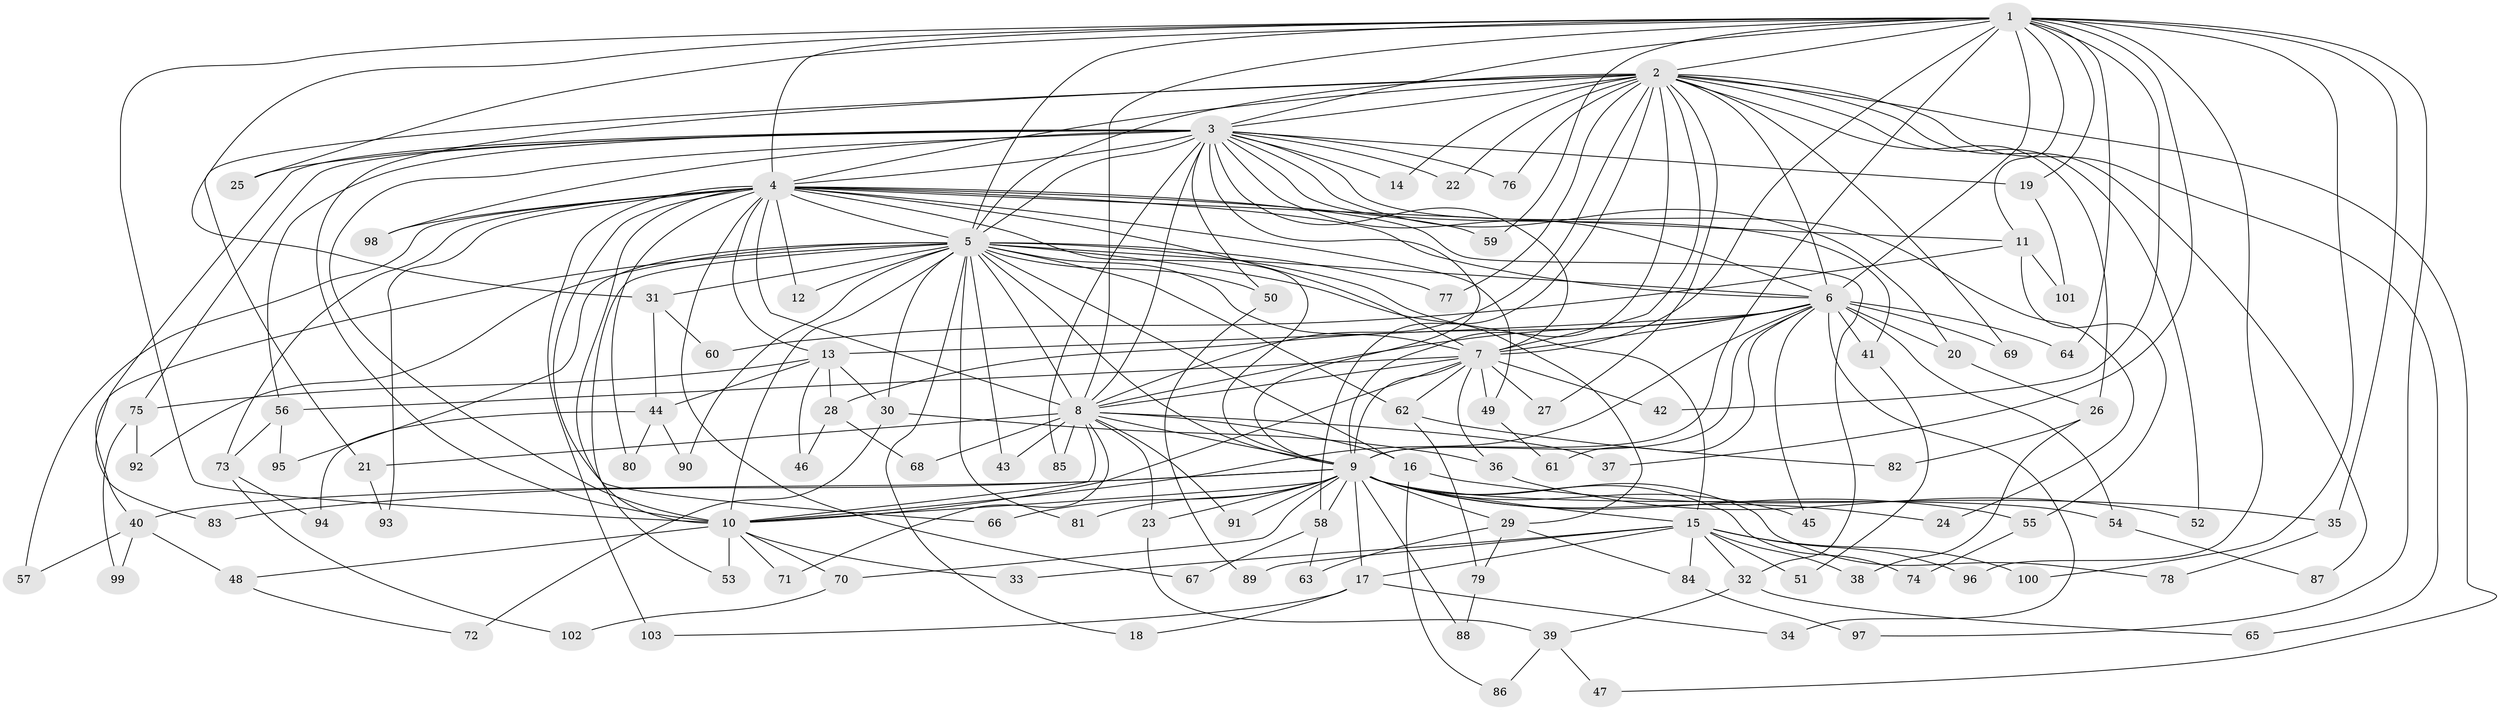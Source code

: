 // Generated by graph-tools (version 1.1) at 2025/45/03/09/25 04:45:03]
// undirected, 103 vertices, 231 edges
graph export_dot {
graph [start="1"]
  node [color=gray90,style=filled];
  1;
  2;
  3;
  4;
  5;
  6;
  7;
  8;
  9;
  10;
  11;
  12;
  13;
  14;
  15;
  16;
  17;
  18;
  19;
  20;
  21;
  22;
  23;
  24;
  25;
  26;
  27;
  28;
  29;
  30;
  31;
  32;
  33;
  34;
  35;
  36;
  37;
  38;
  39;
  40;
  41;
  42;
  43;
  44;
  45;
  46;
  47;
  48;
  49;
  50;
  51;
  52;
  53;
  54;
  55;
  56;
  57;
  58;
  59;
  60;
  61;
  62;
  63;
  64;
  65;
  66;
  67;
  68;
  69;
  70;
  71;
  72;
  73;
  74;
  75;
  76;
  77;
  78;
  79;
  80;
  81;
  82;
  83;
  84;
  85;
  86;
  87;
  88;
  89;
  90;
  91;
  92;
  93;
  94;
  95;
  96;
  97;
  98;
  99;
  100;
  101;
  102;
  103;
  1 -- 2;
  1 -- 3;
  1 -- 4;
  1 -- 5;
  1 -- 6;
  1 -- 7;
  1 -- 8;
  1 -- 9;
  1 -- 10;
  1 -- 11;
  1 -- 19;
  1 -- 25;
  1 -- 31;
  1 -- 35;
  1 -- 37;
  1 -- 42;
  1 -- 59;
  1 -- 64;
  1 -- 96;
  1 -- 97;
  1 -- 100;
  2 -- 3;
  2 -- 4;
  2 -- 5;
  2 -- 6;
  2 -- 7;
  2 -- 8;
  2 -- 9;
  2 -- 10;
  2 -- 14;
  2 -- 21;
  2 -- 22;
  2 -- 26;
  2 -- 27;
  2 -- 47;
  2 -- 52;
  2 -- 58;
  2 -- 65;
  2 -- 69;
  2 -- 76;
  2 -- 77;
  2 -- 87;
  3 -- 4;
  3 -- 5;
  3 -- 6;
  3 -- 7;
  3 -- 8;
  3 -- 9;
  3 -- 10;
  3 -- 14;
  3 -- 19;
  3 -- 20;
  3 -- 22;
  3 -- 24;
  3 -- 25;
  3 -- 41;
  3 -- 50;
  3 -- 56;
  3 -- 75;
  3 -- 76;
  3 -- 83;
  3 -- 85;
  3 -- 98;
  4 -- 5;
  4 -- 6;
  4 -- 7;
  4 -- 8;
  4 -- 9;
  4 -- 10;
  4 -- 11;
  4 -- 12;
  4 -- 13;
  4 -- 32;
  4 -- 49;
  4 -- 57;
  4 -- 59;
  4 -- 66;
  4 -- 67;
  4 -- 73;
  4 -- 80;
  4 -- 93;
  4 -- 98;
  4 -- 103;
  5 -- 6;
  5 -- 7;
  5 -- 8;
  5 -- 9;
  5 -- 10;
  5 -- 12;
  5 -- 15;
  5 -- 16;
  5 -- 18;
  5 -- 29;
  5 -- 30;
  5 -- 31;
  5 -- 40;
  5 -- 43;
  5 -- 50;
  5 -- 53;
  5 -- 62;
  5 -- 77;
  5 -- 81;
  5 -- 90;
  5 -- 92;
  5 -- 95;
  6 -- 7;
  6 -- 8;
  6 -- 9;
  6 -- 10;
  6 -- 13;
  6 -- 20;
  6 -- 28;
  6 -- 34;
  6 -- 41;
  6 -- 45;
  6 -- 54;
  6 -- 61;
  6 -- 64;
  6 -- 69;
  7 -- 8;
  7 -- 9;
  7 -- 10;
  7 -- 27;
  7 -- 36;
  7 -- 42;
  7 -- 49;
  7 -- 56;
  7 -- 62;
  8 -- 9;
  8 -- 10;
  8 -- 16;
  8 -- 21;
  8 -- 23;
  8 -- 37;
  8 -- 43;
  8 -- 68;
  8 -- 71;
  8 -- 85;
  8 -- 91;
  9 -- 10;
  9 -- 15;
  9 -- 17;
  9 -- 23;
  9 -- 24;
  9 -- 29;
  9 -- 40;
  9 -- 45;
  9 -- 54;
  9 -- 55;
  9 -- 58;
  9 -- 66;
  9 -- 70;
  9 -- 74;
  9 -- 78;
  9 -- 81;
  9 -- 83;
  9 -- 88;
  9 -- 91;
  10 -- 33;
  10 -- 48;
  10 -- 53;
  10 -- 70;
  10 -- 71;
  11 -- 55;
  11 -- 60;
  11 -- 101;
  13 -- 28;
  13 -- 30;
  13 -- 44;
  13 -- 46;
  13 -- 75;
  15 -- 17;
  15 -- 32;
  15 -- 33;
  15 -- 38;
  15 -- 51;
  15 -- 84;
  15 -- 89;
  15 -- 96;
  15 -- 100;
  16 -- 35;
  16 -- 86;
  17 -- 18;
  17 -- 34;
  17 -- 103;
  19 -- 101;
  20 -- 26;
  21 -- 93;
  23 -- 39;
  26 -- 38;
  26 -- 82;
  28 -- 46;
  28 -- 68;
  29 -- 63;
  29 -- 79;
  29 -- 84;
  30 -- 36;
  30 -- 72;
  31 -- 44;
  31 -- 60;
  32 -- 39;
  32 -- 65;
  35 -- 78;
  36 -- 52;
  39 -- 47;
  39 -- 86;
  40 -- 48;
  40 -- 57;
  40 -- 99;
  41 -- 51;
  44 -- 80;
  44 -- 90;
  44 -- 94;
  48 -- 72;
  49 -- 61;
  50 -- 89;
  54 -- 87;
  55 -- 74;
  56 -- 73;
  56 -- 95;
  58 -- 63;
  58 -- 67;
  62 -- 79;
  62 -- 82;
  70 -- 102;
  73 -- 94;
  73 -- 102;
  75 -- 92;
  75 -- 99;
  79 -- 88;
  84 -- 97;
}
